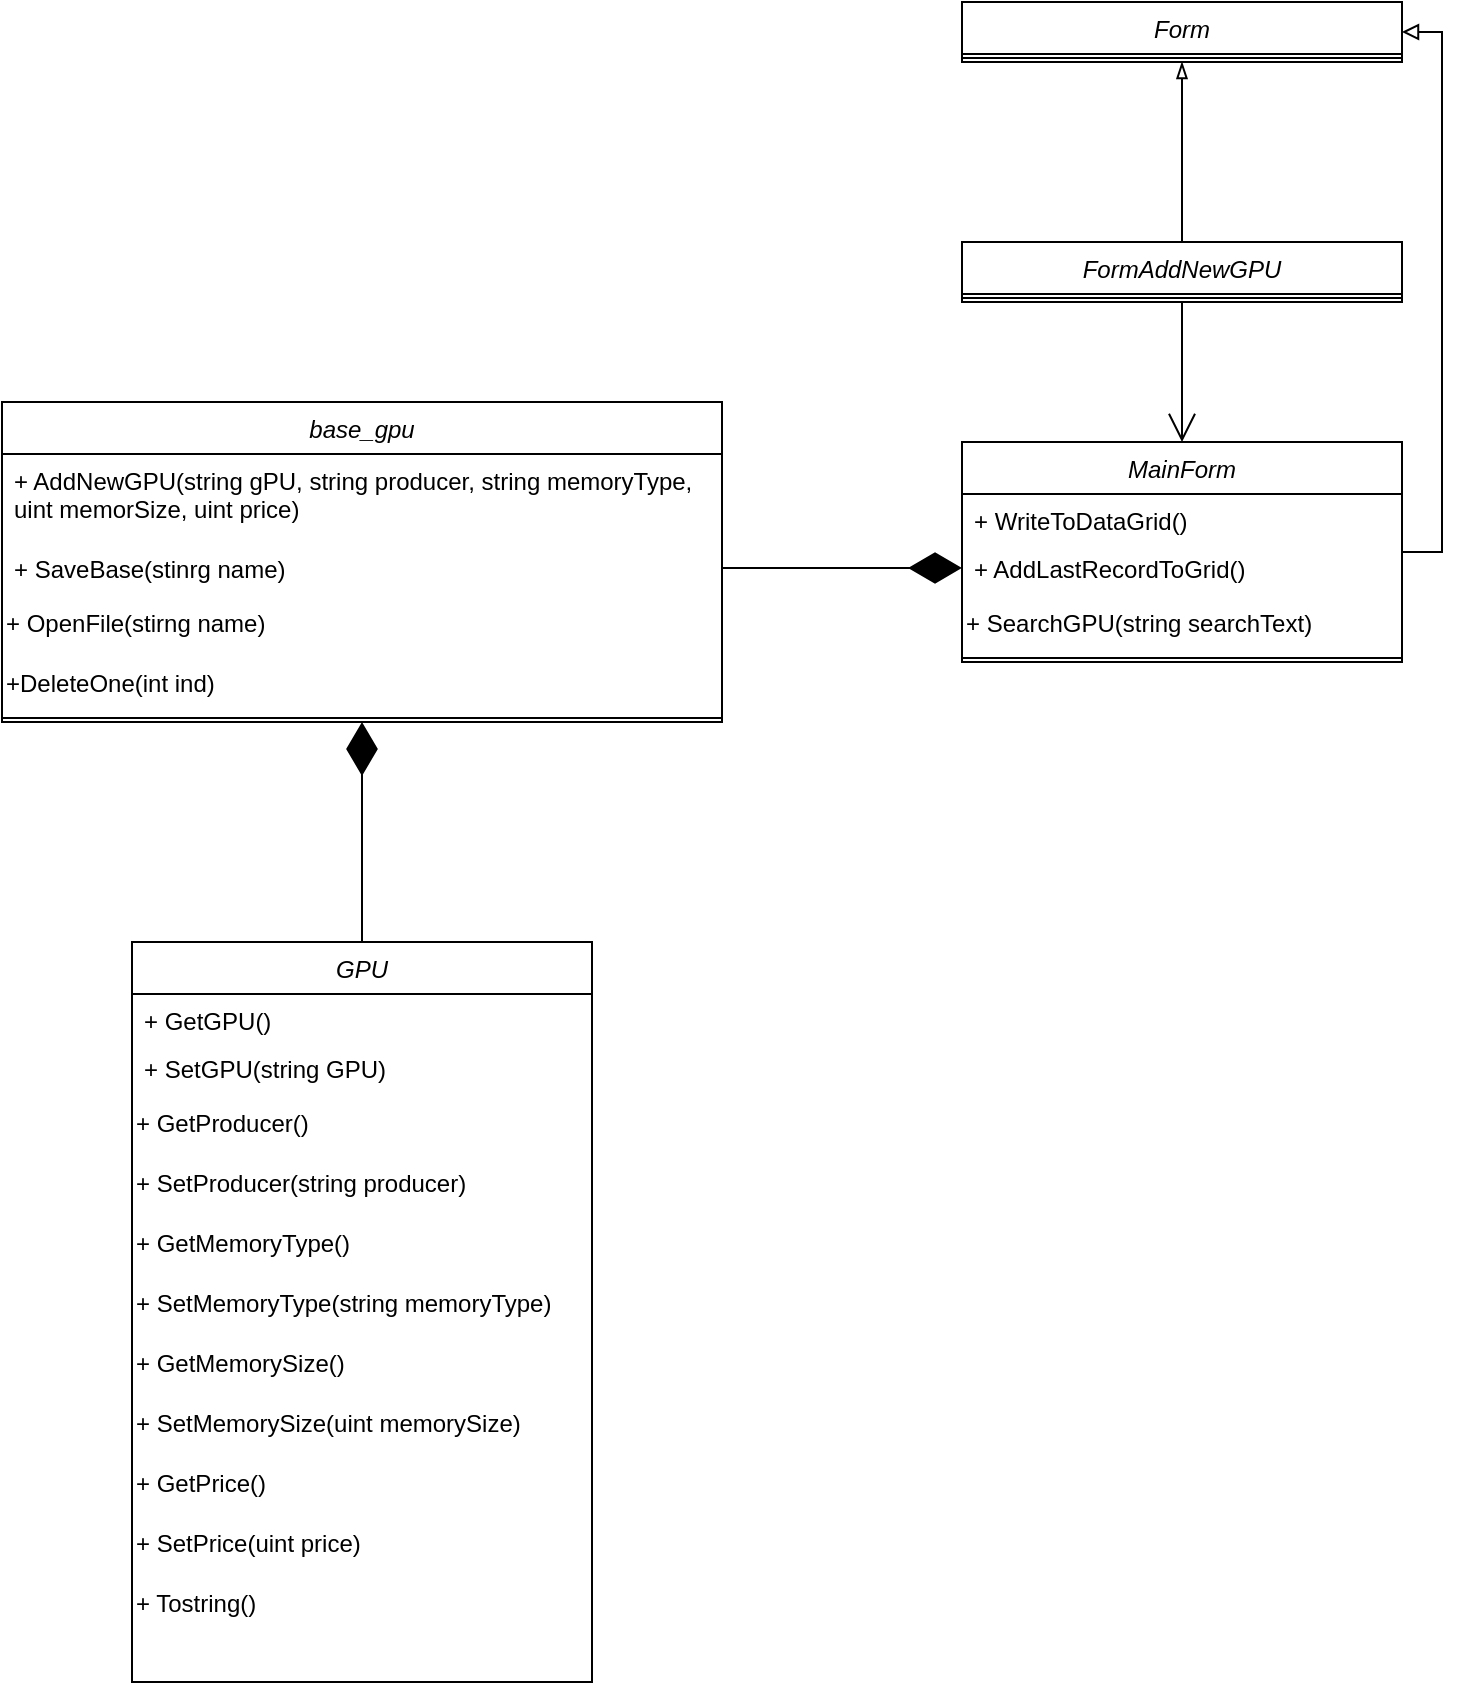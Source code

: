 <mxfile version="24.7.8">
  <diagram id="C5RBs43oDa-KdzZeNtuy" name="Page-1">
    <mxGraphModel dx="2074" dy="1196" grid="1" gridSize="10" guides="1" tooltips="1" connect="1" arrows="1" fold="1" page="1" pageScale="1" pageWidth="827" pageHeight="1169" math="0" shadow="0">
      <root>
        <mxCell id="WIyWlLk6GJQsqaUBKTNV-0" />
        <mxCell id="WIyWlLk6GJQsqaUBKTNV-1" parent="WIyWlLk6GJQsqaUBKTNV-0" />
        <mxCell id="zkfFHV4jXpPFQw0GAbJ--0" value="base_gpu" style="swimlane;fontStyle=2;align=center;verticalAlign=top;childLayout=stackLayout;horizontal=1;startSize=26;horizontalStack=0;resizeParent=1;resizeLast=0;collapsible=1;marginBottom=0;rounded=0;shadow=0;strokeWidth=1;" parent="WIyWlLk6GJQsqaUBKTNV-1" vertex="1">
          <mxGeometry x="80" y="240" width="360" height="160" as="geometry">
            <mxRectangle x="230" y="140" width="160" height="26" as="alternateBounds" />
          </mxGeometry>
        </mxCell>
        <mxCell id="zkfFHV4jXpPFQw0GAbJ--1" value="+ AddNewGPU(string gPU, string producer, string memoryType, &#xa;uint memorSize, uint price)" style="text;align=left;verticalAlign=top;spacingLeft=4;spacingRight=4;overflow=hidden;rotatable=0;points=[[0,0.5],[1,0.5]];portConstraint=eastwest;" parent="zkfFHV4jXpPFQw0GAbJ--0" vertex="1">
          <mxGeometry y="26" width="360" height="44" as="geometry" />
        </mxCell>
        <mxCell id="zkfFHV4jXpPFQw0GAbJ--3" value="+ SaveBase(stinrg name)" style="text;align=left;verticalAlign=top;spacingLeft=4;spacingRight=4;overflow=hidden;rotatable=0;points=[[0,0.5],[1,0.5]];portConstraint=eastwest;rounded=0;shadow=0;html=0;" parent="zkfFHV4jXpPFQw0GAbJ--0" vertex="1">
          <mxGeometry y="70" width="360" height="26" as="geometry" />
        </mxCell>
        <mxCell id="9rlQjR8mA24YFS76GL2Z-0" value="+ OpenFile(stirng name)" style="text;html=1;align=left;verticalAlign=middle;resizable=0;points=[];autosize=1;strokeColor=none;fillColor=none;" vertex="1" parent="zkfFHV4jXpPFQw0GAbJ--0">
          <mxGeometry y="96" width="360" height="30" as="geometry" />
        </mxCell>
        <mxCell id="9rlQjR8mA24YFS76GL2Z-1" value="+DeleteOne(int ind)" style="text;html=1;align=left;verticalAlign=middle;resizable=0;points=[];autosize=1;strokeColor=none;fillColor=none;" vertex="1" parent="zkfFHV4jXpPFQw0GAbJ--0">
          <mxGeometry y="126" width="360" height="30" as="geometry" />
        </mxCell>
        <mxCell id="zkfFHV4jXpPFQw0GAbJ--4" value="" style="line;html=1;strokeWidth=1;align=left;verticalAlign=middle;spacingTop=-1;spacingLeft=3;spacingRight=3;rotatable=0;labelPosition=right;points=[];portConstraint=eastwest;" parent="zkfFHV4jXpPFQw0GAbJ--0" vertex="1">
          <mxGeometry y="156" width="360" height="4" as="geometry" />
        </mxCell>
        <mxCell id="9rlQjR8mA24YFS76GL2Z-34" style="edgeStyle=orthogonalEdgeStyle;rounded=0;orthogonalLoop=1;jettySize=auto;html=1;entryX=1;entryY=0.5;entryDx=0;entryDy=0;endArrow=block;endFill=0;" edge="1" parent="WIyWlLk6GJQsqaUBKTNV-1" source="9rlQjR8mA24YFS76GL2Z-2" target="9rlQjR8mA24YFS76GL2Z-27">
          <mxGeometry relative="1" as="geometry">
            <Array as="points">
              <mxPoint x="800" y="315" />
              <mxPoint x="800" y="55" />
            </Array>
          </mxGeometry>
        </mxCell>
        <mxCell id="9rlQjR8mA24YFS76GL2Z-2" value="MainForm" style="swimlane;fontStyle=2;align=center;verticalAlign=top;childLayout=stackLayout;horizontal=1;startSize=26;horizontalStack=0;resizeParent=1;resizeLast=0;collapsible=1;marginBottom=0;rounded=0;shadow=0;strokeWidth=1;" vertex="1" parent="WIyWlLk6GJQsqaUBKTNV-1">
          <mxGeometry x="560" y="260" width="220" height="110" as="geometry">
            <mxRectangle x="230" y="140" width="160" height="26" as="alternateBounds" />
          </mxGeometry>
        </mxCell>
        <mxCell id="9rlQjR8mA24YFS76GL2Z-3" value="+ WriteToDataGrid()" style="text;align=left;verticalAlign=top;spacingLeft=4;spacingRight=4;overflow=hidden;rotatable=0;points=[[0,0.5],[1,0.5]];portConstraint=eastwest;" vertex="1" parent="9rlQjR8mA24YFS76GL2Z-2">
          <mxGeometry y="26" width="220" height="24" as="geometry" />
        </mxCell>
        <mxCell id="9rlQjR8mA24YFS76GL2Z-4" value="+ AddLastRecordToGrid()" style="text;align=left;verticalAlign=top;spacingLeft=4;spacingRight=4;overflow=hidden;rotatable=0;points=[[0,0.5],[1,0.5]];portConstraint=eastwest;rounded=0;shadow=0;html=0;" vertex="1" parent="9rlQjR8mA24YFS76GL2Z-2">
          <mxGeometry y="50" width="220" height="26" as="geometry" />
        </mxCell>
        <mxCell id="9rlQjR8mA24YFS76GL2Z-5" value="+ SearchGPU(string searchText)" style="text;html=1;align=left;verticalAlign=middle;resizable=0;points=[];autosize=1;strokeColor=none;fillColor=none;" vertex="1" parent="9rlQjR8mA24YFS76GL2Z-2">
          <mxGeometry y="76" width="220" height="30" as="geometry" />
        </mxCell>
        <mxCell id="9rlQjR8mA24YFS76GL2Z-7" value="" style="line;html=1;strokeWidth=1;align=left;verticalAlign=middle;spacingTop=-1;spacingLeft=3;spacingRight=3;rotatable=0;labelPosition=right;points=[];portConstraint=eastwest;" vertex="1" parent="9rlQjR8mA24YFS76GL2Z-2">
          <mxGeometry y="106" width="220" height="4" as="geometry" />
        </mxCell>
        <mxCell id="9rlQjR8mA24YFS76GL2Z-9" value="GPU" style="swimlane;fontStyle=2;align=center;verticalAlign=top;childLayout=stackLayout;horizontal=1;startSize=26;horizontalStack=0;resizeParent=1;resizeLast=0;collapsible=1;marginBottom=0;rounded=0;shadow=0;strokeWidth=1;" vertex="1" parent="WIyWlLk6GJQsqaUBKTNV-1">
          <mxGeometry x="145" y="510" width="230" height="370" as="geometry">
            <mxRectangle x="230" y="140" width="160" height="26" as="alternateBounds" />
          </mxGeometry>
        </mxCell>
        <mxCell id="9rlQjR8mA24YFS76GL2Z-10" value="+ GetGPU()" style="text;align=left;verticalAlign=top;spacingLeft=4;spacingRight=4;overflow=hidden;rotatable=0;points=[[0,0.5],[1,0.5]];portConstraint=eastwest;" vertex="1" parent="9rlQjR8mA24YFS76GL2Z-9">
          <mxGeometry y="26" width="230" height="24" as="geometry" />
        </mxCell>
        <mxCell id="9rlQjR8mA24YFS76GL2Z-11" value="+ SetGPU(string GPU)" style="text;align=left;verticalAlign=top;spacingLeft=4;spacingRight=4;overflow=hidden;rotatable=0;points=[[0,0.5],[1,0.5]];portConstraint=eastwest;rounded=0;shadow=0;html=0;" vertex="1" parent="9rlQjR8mA24YFS76GL2Z-9">
          <mxGeometry y="50" width="230" height="26" as="geometry" />
        </mxCell>
        <mxCell id="9rlQjR8mA24YFS76GL2Z-12" value="+ GetProducer()" style="text;html=1;align=left;verticalAlign=middle;resizable=0;points=[];autosize=1;strokeColor=none;fillColor=none;" vertex="1" parent="9rlQjR8mA24YFS76GL2Z-9">
          <mxGeometry y="76" width="230" height="30" as="geometry" />
        </mxCell>
        <mxCell id="9rlQjR8mA24YFS76GL2Z-15" value="+ SetProducer(string producer)" style="text;html=1;align=left;verticalAlign=middle;resizable=0;points=[];autosize=1;strokeColor=none;fillColor=none;" vertex="1" parent="9rlQjR8mA24YFS76GL2Z-9">
          <mxGeometry y="106" width="230" height="30" as="geometry" />
        </mxCell>
        <mxCell id="9rlQjR8mA24YFS76GL2Z-14" value="+ GetMemoryType()" style="text;html=1;align=left;verticalAlign=middle;resizable=0;points=[];autosize=1;strokeColor=none;fillColor=none;" vertex="1" parent="9rlQjR8mA24YFS76GL2Z-9">
          <mxGeometry y="136" width="230" height="30" as="geometry" />
        </mxCell>
        <mxCell id="9rlQjR8mA24YFS76GL2Z-16" value="+ SetMemoryType(string memoryType)" style="text;html=1;align=left;verticalAlign=middle;resizable=0;points=[];autosize=1;strokeColor=none;fillColor=none;" vertex="1" parent="9rlQjR8mA24YFS76GL2Z-9">
          <mxGeometry y="166" width="230" height="30" as="geometry" />
        </mxCell>
        <mxCell id="9rlQjR8mA24YFS76GL2Z-17" value="+ GetMemorySize()" style="text;html=1;align=left;verticalAlign=middle;resizable=0;points=[];autosize=1;strokeColor=none;fillColor=none;" vertex="1" parent="9rlQjR8mA24YFS76GL2Z-9">
          <mxGeometry y="196" width="230" height="30" as="geometry" />
        </mxCell>
        <mxCell id="9rlQjR8mA24YFS76GL2Z-18" value="+ SetMemorySize(uint memorySize)" style="text;html=1;align=left;verticalAlign=middle;resizable=0;points=[];autosize=1;strokeColor=none;fillColor=none;" vertex="1" parent="9rlQjR8mA24YFS76GL2Z-9">
          <mxGeometry y="226" width="230" height="30" as="geometry" />
        </mxCell>
        <mxCell id="9rlQjR8mA24YFS76GL2Z-19" value="+ GetPrice()" style="text;html=1;align=left;verticalAlign=middle;resizable=0;points=[];autosize=1;strokeColor=none;fillColor=none;" vertex="1" parent="9rlQjR8mA24YFS76GL2Z-9">
          <mxGeometry y="256" width="230" height="30" as="geometry" />
        </mxCell>
        <mxCell id="9rlQjR8mA24YFS76GL2Z-20" value="+ SetPrice(uint price)" style="text;html=1;align=left;verticalAlign=middle;resizable=0;points=[];autosize=1;strokeColor=none;fillColor=none;" vertex="1" parent="9rlQjR8mA24YFS76GL2Z-9">
          <mxGeometry y="286" width="230" height="30" as="geometry" />
        </mxCell>
        <mxCell id="9rlQjR8mA24YFS76GL2Z-21" value="+ Tostring()" style="text;html=1;align=left;verticalAlign=middle;resizable=0;points=[];autosize=1;strokeColor=none;fillColor=none;" vertex="1" parent="9rlQjR8mA24YFS76GL2Z-9">
          <mxGeometry y="316" width="230" height="30" as="geometry" />
        </mxCell>
        <mxCell id="9rlQjR8mA24YFS76GL2Z-33" style="edgeStyle=orthogonalEdgeStyle;rounded=0;orthogonalLoop=1;jettySize=auto;html=1;entryX=0.5;entryY=1;entryDx=0;entryDy=0;endArrow=blockThin;endFill=0;" edge="1" parent="WIyWlLk6GJQsqaUBKTNV-1" source="9rlQjR8mA24YFS76GL2Z-22" target="9rlQjR8mA24YFS76GL2Z-27">
          <mxGeometry relative="1" as="geometry" />
        </mxCell>
        <mxCell id="9rlQjR8mA24YFS76GL2Z-22" value="FormAddNewGPU" style="swimlane;fontStyle=2;align=center;verticalAlign=top;childLayout=stackLayout;horizontal=1;startSize=26;horizontalStack=0;resizeParent=1;resizeLast=0;collapsible=1;marginBottom=0;rounded=0;shadow=0;strokeWidth=1;" vertex="1" parent="WIyWlLk6GJQsqaUBKTNV-1">
          <mxGeometry x="560" y="160" width="220" height="30" as="geometry">
            <mxRectangle x="230" y="140" width="160" height="26" as="alternateBounds" />
          </mxGeometry>
        </mxCell>
        <mxCell id="9rlQjR8mA24YFS76GL2Z-26" value="" style="line;html=1;strokeWidth=1;align=left;verticalAlign=middle;spacingTop=-1;spacingLeft=3;spacingRight=3;rotatable=0;labelPosition=right;points=[];portConstraint=eastwest;" vertex="1" parent="9rlQjR8mA24YFS76GL2Z-22">
          <mxGeometry y="26" width="220" height="4" as="geometry" />
        </mxCell>
        <mxCell id="9rlQjR8mA24YFS76GL2Z-27" value="Form" style="swimlane;fontStyle=2;align=center;verticalAlign=top;childLayout=stackLayout;horizontal=1;startSize=26;horizontalStack=0;resizeParent=1;resizeLast=0;collapsible=1;marginBottom=0;rounded=0;shadow=0;strokeWidth=1;" vertex="1" parent="WIyWlLk6GJQsqaUBKTNV-1">
          <mxGeometry x="560" y="40" width="220" height="30" as="geometry">
            <mxRectangle x="230" y="140" width="160" height="26" as="alternateBounds" />
          </mxGeometry>
        </mxCell>
        <mxCell id="9rlQjR8mA24YFS76GL2Z-28" value="" style="line;html=1;strokeWidth=1;align=left;verticalAlign=middle;spacingTop=-1;spacingLeft=3;spacingRight=3;rotatable=0;labelPosition=right;points=[];portConstraint=eastwest;" vertex="1" parent="9rlQjR8mA24YFS76GL2Z-27">
          <mxGeometry y="26" width="220" height="4" as="geometry" />
        </mxCell>
        <mxCell id="9rlQjR8mA24YFS76GL2Z-29" value="" style="endArrow=diamondThin;endFill=1;endSize=24;html=1;rounded=0;exitX=1;exitY=0.5;exitDx=0;exitDy=0;entryX=0;entryY=0.5;entryDx=0;entryDy=0;" edge="1" parent="WIyWlLk6GJQsqaUBKTNV-1" source="zkfFHV4jXpPFQw0GAbJ--3" target="9rlQjR8mA24YFS76GL2Z-4">
          <mxGeometry width="160" relative="1" as="geometry">
            <mxPoint x="330" y="610" as="sourcePoint" />
            <mxPoint x="490" y="610" as="targetPoint" />
          </mxGeometry>
        </mxCell>
        <mxCell id="9rlQjR8mA24YFS76GL2Z-31" value="" style="endArrow=open;endFill=1;endSize=12;html=1;rounded=0;exitX=0.5;exitY=1;exitDx=0;exitDy=0;" edge="1" parent="WIyWlLk6GJQsqaUBKTNV-1" source="9rlQjR8mA24YFS76GL2Z-22" target="9rlQjR8mA24YFS76GL2Z-2">
          <mxGeometry width="160" relative="1" as="geometry">
            <mxPoint x="330" y="410" as="sourcePoint" />
            <mxPoint x="490" y="410" as="targetPoint" />
          </mxGeometry>
        </mxCell>
        <mxCell id="9rlQjR8mA24YFS76GL2Z-32" value="" style="endArrow=diamondThin;endFill=1;endSize=24;html=1;rounded=0;exitX=0.5;exitY=0;exitDx=0;exitDy=0;entryX=0.5;entryY=1;entryDx=0;entryDy=0;" edge="1" parent="WIyWlLk6GJQsqaUBKTNV-1" source="9rlQjR8mA24YFS76GL2Z-9" target="zkfFHV4jXpPFQw0GAbJ--0">
          <mxGeometry width="160" relative="1" as="geometry">
            <mxPoint x="330" y="410" as="sourcePoint" />
            <mxPoint x="490" y="410" as="targetPoint" />
          </mxGeometry>
        </mxCell>
      </root>
    </mxGraphModel>
  </diagram>
</mxfile>
